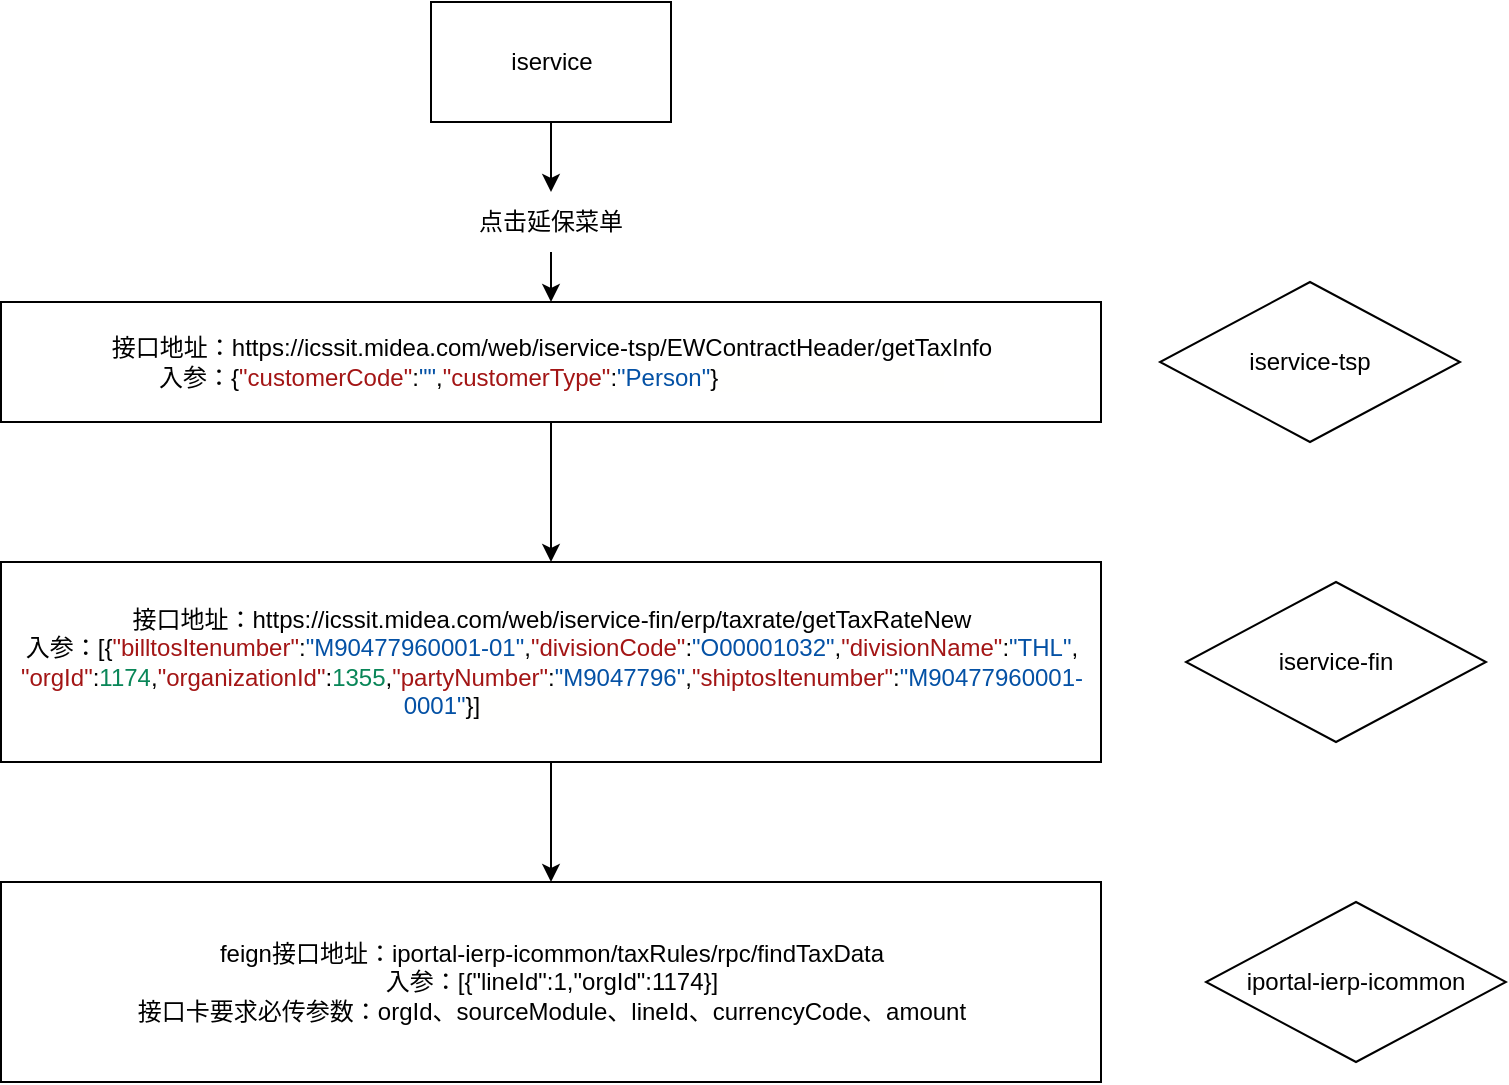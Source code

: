 <mxfile version="21.0.10" type="github">
  <diagram name="第 1 页" id="GhWoeZnSR9H5Zo3zvA46">
    <mxGraphModel dx="1674" dy="764" grid="1" gridSize="10" guides="1" tooltips="1" connect="1" arrows="1" fold="1" page="1" pageScale="1" pageWidth="827" pageHeight="1169" math="0" shadow="0">
      <root>
        <mxCell id="0" />
        <mxCell id="1" parent="0" />
        <mxCell id="xAgu9xm0c7IVUL4pBZfr-7" style="edgeStyle=orthogonalEdgeStyle;rounded=0;orthogonalLoop=1;jettySize=auto;html=1;" edge="1" parent="1" source="xAgu9xm0c7IVUL4pBZfr-1">
          <mxGeometry relative="1" as="geometry">
            <mxPoint x="372.5" y="280" as="targetPoint" />
          </mxGeometry>
        </mxCell>
        <mxCell id="xAgu9xm0c7IVUL4pBZfr-1" value="接口地址：https://icssit.midea.com/web/iservice-tsp/EWContractHeader/getTaxInfo&lt;br&gt;入参：{&lt;span style=&quot;color: rgb(163, 21, 21);&quot;&gt;&quot;customerCode&quot;&lt;/span&gt;&lt;span style=&quot;background-color: rgb(255, 255, 254);&quot;&gt;:&lt;/span&gt;&lt;span style=&quot;color: rgb(4, 81, 165);&quot;&gt;&quot;&quot;&lt;/span&gt;&lt;span style=&quot;background-color: rgb(255, 255, 254);&quot;&gt;,&lt;/span&gt;&lt;span style=&quot;color: rgb(163, 21, 21);&quot;&gt;&quot;customerType&quot;&lt;/span&gt;&lt;span style=&quot;background-color: rgb(255, 255, 254);&quot;&gt;:&lt;/span&gt;&lt;span style=&quot;color: rgb(4, 81, 165);&quot;&gt;&quot;Person&quot;&lt;/span&gt;&lt;span style=&quot;background-color: rgb(255, 255, 254);&quot;&gt;}&amp;nbsp; &amp;nbsp; &amp;nbsp; &amp;nbsp; &amp;nbsp; &amp;nbsp; &amp;nbsp; &amp;nbsp; &amp;nbsp; &amp;nbsp; &amp;nbsp; &amp;nbsp; &amp;nbsp; &amp;nbsp; &amp;nbsp; &amp;nbsp; &amp;nbsp;&amp;nbsp;&lt;/span&gt;" style="rounded=0;whiteSpace=wrap;html=1;" vertex="1" parent="1">
          <mxGeometry x="97.5" y="150" width="550" height="60" as="geometry" />
        </mxCell>
        <mxCell id="xAgu9xm0c7IVUL4pBZfr-3" style="edgeStyle=orthogonalEdgeStyle;rounded=0;orthogonalLoop=1;jettySize=auto;html=1;entryX=0.5;entryY=0;entryDx=0;entryDy=0;" edge="1" parent="1" source="xAgu9xm0c7IVUL4pBZfr-5" target="xAgu9xm0c7IVUL4pBZfr-1">
          <mxGeometry relative="1" as="geometry" />
        </mxCell>
        <mxCell id="xAgu9xm0c7IVUL4pBZfr-2" value="iservice" style="rounded=0;whiteSpace=wrap;html=1;" vertex="1" parent="1">
          <mxGeometry x="312.5" width="120" height="60" as="geometry" />
        </mxCell>
        <mxCell id="xAgu9xm0c7IVUL4pBZfr-4" value="" style="edgeStyle=orthogonalEdgeStyle;rounded=0;orthogonalLoop=1;jettySize=auto;html=1;entryX=0.5;entryY=0;entryDx=0;entryDy=0;" edge="1" parent="1" source="xAgu9xm0c7IVUL4pBZfr-2" target="xAgu9xm0c7IVUL4pBZfr-5">
          <mxGeometry relative="1" as="geometry">
            <mxPoint x="365" y="60" as="sourcePoint" />
            <mxPoint x="365" y="150" as="targetPoint" />
          </mxGeometry>
        </mxCell>
        <mxCell id="xAgu9xm0c7IVUL4pBZfr-5" value="点击延保菜单" style="text;html=1;strokeColor=none;fillColor=none;align=center;verticalAlign=middle;whiteSpace=wrap;rounded=0;" vertex="1" parent="1">
          <mxGeometry x="335" y="95" width="75" height="30" as="geometry" />
        </mxCell>
        <mxCell id="xAgu9xm0c7IVUL4pBZfr-9" style="edgeStyle=orthogonalEdgeStyle;rounded=0;orthogonalLoop=1;jettySize=auto;html=1;entryX=0.5;entryY=0;entryDx=0;entryDy=0;" edge="1" parent="1" source="xAgu9xm0c7IVUL4pBZfr-6" target="xAgu9xm0c7IVUL4pBZfr-8">
          <mxGeometry relative="1" as="geometry" />
        </mxCell>
        <mxCell id="xAgu9xm0c7IVUL4pBZfr-6" value="接口地址：https://icssit.midea.com/web/iservice-fin/erp/taxrate/getTaxRateNew&lt;br&gt;入参：[{&lt;span style=&quot;color: rgb(163, 21, 21);&quot;&gt;&quot;billtosItenumber&quot;&lt;/span&gt;&lt;span style=&quot;background-color: rgb(255, 255, 254);&quot;&gt;:&lt;/span&gt;&lt;span style=&quot;color: rgb(4, 81, 165);&quot;&gt;&quot;M90477960001-01&quot;&lt;/span&gt;&lt;span style=&quot;background-color: rgb(255, 255, 254);&quot;&gt;,&lt;/span&gt;&lt;span style=&quot;color: rgb(163, 21, 21);&quot;&gt;&quot;divisionCode&quot;&lt;/span&gt;&lt;span style=&quot;background-color: rgb(255, 255, 254);&quot;&gt;:&lt;/span&gt;&lt;span style=&quot;color: rgb(4, 81, 165);&quot;&gt;&quot;O00001032&quot;&lt;/span&gt;&lt;span style=&quot;background-color: rgb(255, 255, 254);&quot;&gt;,&lt;/span&gt;&lt;span style=&quot;color: rgb(163, 21, 21);&quot;&gt;&quot;divisionName&quot;&lt;/span&gt;&lt;span style=&quot;background-color: rgb(255, 255, 254);&quot;&gt;:&lt;/span&gt;&lt;span style=&quot;color: rgb(4, 81, 165);&quot;&gt;&quot;THL&quot;&lt;/span&gt;&lt;span style=&quot;background-color: rgb(255, 255, 254);&quot;&gt;,&lt;br&gt;&lt;/span&gt;&lt;span style=&quot;color: rgb(163, 21, 21);&quot;&gt;&quot;orgId&quot;&lt;/span&gt;&lt;span style=&quot;background-color: rgb(255, 255, 254);&quot;&gt;:&lt;/span&gt;&lt;span style=&quot;color: rgb(9, 134, 88);&quot;&gt;1174&lt;/span&gt;&lt;span style=&quot;background-color: rgb(255, 255, 254);&quot;&gt;,&lt;/span&gt;&lt;span style=&quot;color: rgb(163, 21, 21);&quot;&gt;&quot;organizationId&quot;&lt;/span&gt;&lt;span style=&quot;background-color: rgb(255, 255, 254);&quot;&gt;:&lt;/span&gt;&lt;span style=&quot;color: rgb(9, 134, 88);&quot;&gt;1355&lt;/span&gt;&lt;span style=&quot;background-color: rgb(255, 255, 254);&quot;&gt;,&lt;/span&gt;&lt;span style=&quot;color: rgb(163, 21, 21);&quot;&gt;&quot;partyNumber&quot;&lt;/span&gt;&lt;span style=&quot;background-color: rgb(255, 255, 254);&quot;&gt;:&lt;/span&gt;&lt;span style=&quot;color: rgb(4, 81, 165);&quot;&gt;&quot;M9047796&quot;&lt;/span&gt;&lt;span style=&quot;background-color: rgb(255, 255, 254);&quot;&gt;,&lt;/span&gt;&lt;span style=&quot;color: rgb(163, 21, 21);&quot;&gt;&quot;shiptosItenumber&quot;&lt;/span&gt;&lt;span style=&quot;background-color: rgb(255, 255, 254);&quot;&gt;:&lt;/span&gt;&lt;span style=&quot;color: rgb(4, 81, 165);&quot;&gt;&quot;M90477960001-0001&quot;&lt;/span&gt;&lt;span style=&quot;background-color: rgb(255, 255, 254);&quot;&gt;}]&lt;/span&gt;&lt;span style=&quot;background-color: rgb(255, 255, 254);&quot;&gt;&amp;nbsp; &amp;nbsp; &amp;nbsp; &amp;nbsp; &amp;nbsp; &amp;nbsp; &amp;nbsp; &amp;nbsp; &amp;nbsp; &amp;nbsp; &amp;nbsp; &amp;nbsp; &amp;nbsp; &amp;nbsp; &amp;nbsp; &amp;nbsp; &amp;nbsp;&lt;/span&gt;" style="rounded=0;whiteSpace=wrap;html=1;" vertex="1" parent="1">
          <mxGeometry x="97.5" y="280" width="550" height="100" as="geometry" />
        </mxCell>
        <mxCell id="xAgu9xm0c7IVUL4pBZfr-8" value="feign接口地址：iportal-ierp-icommon/taxRules/rpc/findTaxData&lt;br&gt;入参：[{&quot;lineId&quot;:1,&quot;orgId&quot;:1174}]&lt;br&gt;接口卡要求必传参数：orgId、sourceModule、lineId、currencyCode、amount" style="rounded=0;whiteSpace=wrap;html=1;" vertex="1" parent="1">
          <mxGeometry x="97.5" y="440" width="550" height="100" as="geometry" />
        </mxCell>
        <mxCell id="xAgu9xm0c7IVUL4pBZfr-10" value="iportal-ierp-icommon" style="rhombus;whiteSpace=wrap;html=1;" vertex="1" parent="1">
          <mxGeometry x="700" y="450" width="150" height="80" as="geometry" />
        </mxCell>
        <mxCell id="xAgu9xm0c7IVUL4pBZfr-11" value="iservice-fin" style="rhombus;whiteSpace=wrap;html=1;" vertex="1" parent="1">
          <mxGeometry x="690" y="290" width="150" height="80" as="geometry" />
        </mxCell>
        <mxCell id="xAgu9xm0c7IVUL4pBZfr-12" value="iservice-tsp" style="rhombus;whiteSpace=wrap;html=1;" vertex="1" parent="1">
          <mxGeometry x="677" y="140" width="150" height="80" as="geometry" />
        </mxCell>
      </root>
    </mxGraphModel>
  </diagram>
</mxfile>
